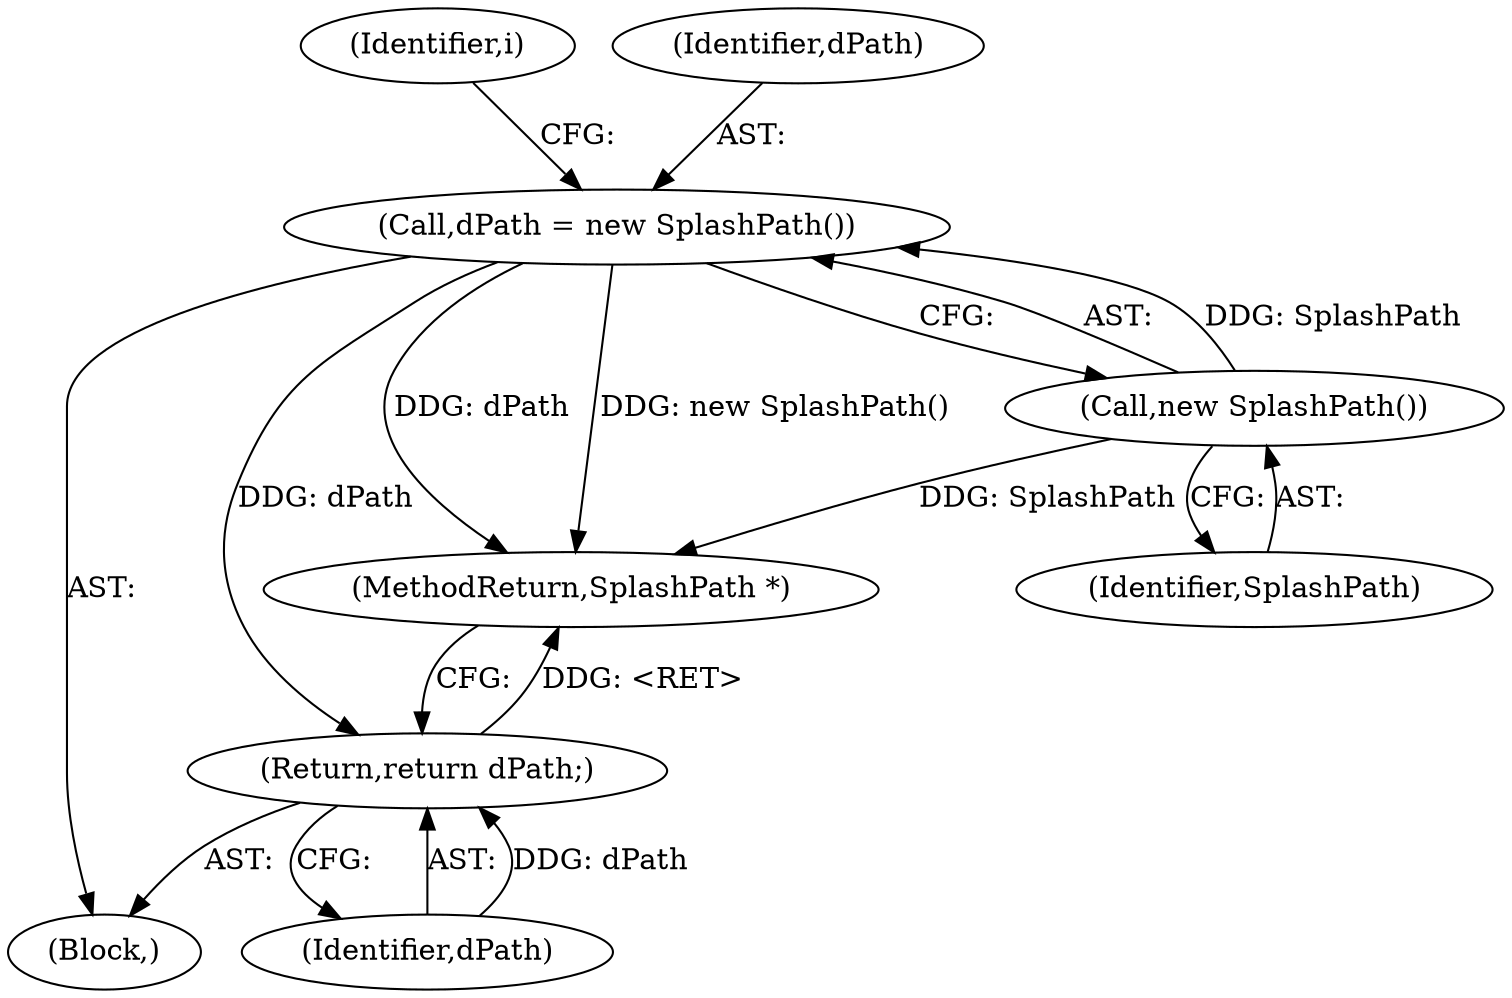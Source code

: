 digraph "0_poppler_8b6dc55e530b2f5ede6b9dfb64aafdd1d5836492@pointer" {
"1000220" [label="(Call,dPath = new SplashPath())"];
"1000222" [label="(Call,new SplashPath())"];
"1000537" [label="(Return,return dPath;)"];
"1000102" [label="(Block,)"];
"1000539" [label="(MethodReturn,SplashPath *)"];
"1000538" [label="(Identifier,dPath)"];
"1000223" [label="(Identifier,SplashPath)"];
"1000226" [label="(Identifier,i)"];
"1000537" [label="(Return,return dPath;)"];
"1000221" [label="(Identifier,dPath)"];
"1000222" [label="(Call,new SplashPath())"];
"1000220" [label="(Call,dPath = new SplashPath())"];
"1000220" -> "1000102"  [label="AST: "];
"1000220" -> "1000222"  [label="CFG: "];
"1000221" -> "1000220"  [label="AST: "];
"1000222" -> "1000220"  [label="AST: "];
"1000226" -> "1000220"  [label="CFG: "];
"1000220" -> "1000539"  [label="DDG: dPath"];
"1000220" -> "1000539"  [label="DDG: new SplashPath()"];
"1000222" -> "1000220"  [label="DDG: SplashPath"];
"1000220" -> "1000537"  [label="DDG: dPath"];
"1000222" -> "1000223"  [label="CFG: "];
"1000223" -> "1000222"  [label="AST: "];
"1000222" -> "1000539"  [label="DDG: SplashPath"];
"1000537" -> "1000102"  [label="AST: "];
"1000537" -> "1000538"  [label="CFG: "];
"1000538" -> "1000537"  [label="AST: "];
"1000539" -> "1000537"  [label="CFG: "];
"1000537" -> "1000539"  [label="DDG: <RET>"];
"1000538" -> "1000537"  [label="DDG: dPath"];
}
